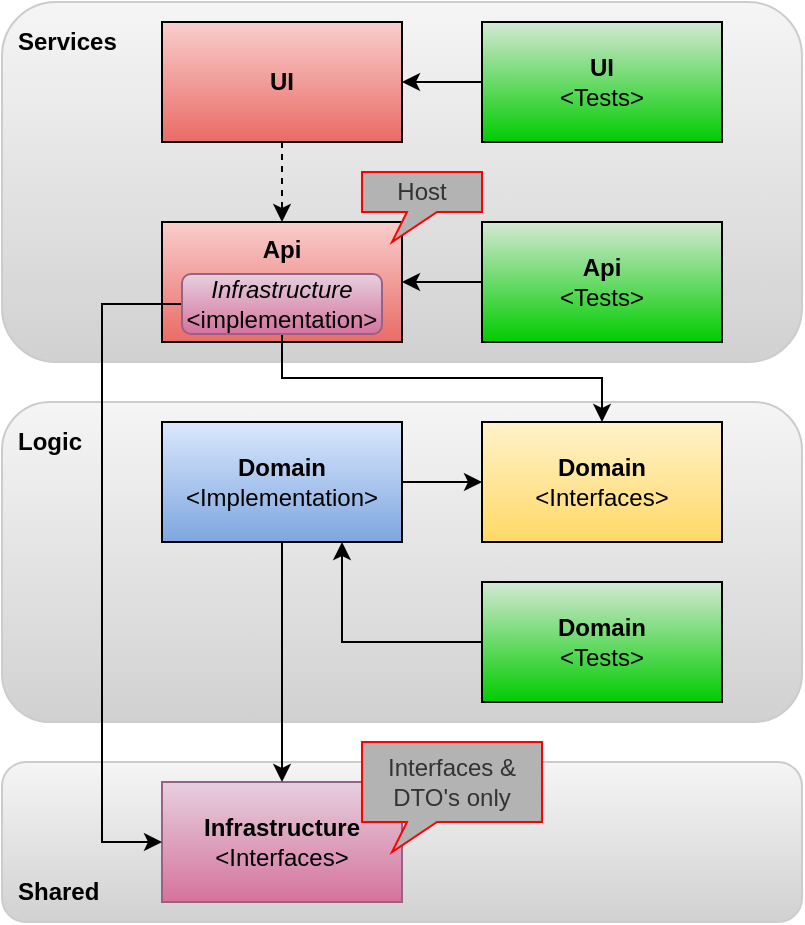 <mxfile version="21.5.0" type="device" pages="2">
  <diagram id="_3KpY6t6ENOy7uMtVACX" name="Basic Architecture">
    <mxGraphModel dx="1434" dy="836" grid="1" gridSize="10" guides="1" tooltips="1" connect="1" arrows="1" fold="1" page="1" pageScale="1" pageWidth="1169" pageHeight="827" math="0" shadow="0">
      <root>
        <mxCell id="0" />
        <mxCell id="1" parent="0" />
        <mxCell id="9W-PYWkgn18GjqDNgfEJ-8" value="Shared" style="rounded=1;whiteSpace=wrap;html=1;fillColor=#f5f5f5;gradientColor=#d1d1d1;strokeColor=#CCCCCC;verticalAlign=bottom;align=left;fontStyle=1;spacingLeft=6;spacingBottom=6;spacingRight=6;" parent="1" vertex="1">
          <mxGeometry x="160" y="470" width="400" height="80" as="geometry" />
        </mxCell>
        <mxCell id="9W-PYWkgn18GjqDNgfEJ-7" value="Logic" style="rounded=1;whiteSpace=wrap;html=1;fillColor=#f5f5f5;gradientColor=#d1d1d1;strokeColor=#CCCCCC;verticalAlign=top;align=left;fontStyle=1;spacingTop=6;spacingLeft=6;" parent="1" vertex="1">
          <mxGeometry x="160" y="290" width="400" height="160" as="geometry" />
        </mxCell>
        <mxCell id="9W-PYWkgn18GjqDNgfEJ-6" value="Services" style="rounded=1;whiteSpace=wrap;html=1;fillColor=#f5f5f5;gradientColor=#d1d1d1;strokeColor=#CCCCCC;verticalAlign=top;align=left;fontStyle=1;spacingLeft=6;spacingTop=6;" parent="1" vertex="1">
          <mxGeometry x="160" y="90" width="400" height="180" as="geometry" />
        </mxCell>
        <mxCell id="YbPjzDEeZk-VwTRtT2Lg-3" value="Api" style="rounded=0;whiteSpace=wrap;html=1;verticalAlign=top;fillColor=#f8cecc;gradientColor=#ea6b66;strokeColor=#000000;fontStyle=1" parent="1" vertex="1">
          <mxGeometry x="240" y="200" width="120" height="60" as="geometry" />
        </mxCell>
        <mxCell id="YbPjzDEeZk-VwTRtT2Lg-4" style="edgeStyle=orthogonalEdgeStyle;rounded=0;orthogonalLoop=1;jettySize=auto;html=1;exitX=0.5;exitY=1;exitDx=0;exitDy=0;entryX=0.5;entryY=0;entryDx=0;entryDy=0;dashed=1;" parent="1" source="YbPjzDEeZk-VwTRtT2Lg-5" target="YbPjzDEeZk-VwTRtT2Lg-3" edge="1">
          <mxGeometry relative="1" as="geometry" />
        </mxCell>
        <mxCell id="YbPjzDEeZk-VwTRtT2Lg-5" value="UI" style="rounded=0;whiteSpace=wrap;html=1;fillColor=#f8cecc;gradientColor=#ea6b66;strokeColor=#000000;fontStyle=1" parent="1" vertex="1">
          <mxGeometry x="240" y="100" width="120" height="60" as="geometry" />
        </mxCell>
        <mxCell id="YbPjzDEeZk-VwTRtT2Lg-6" style="edgeStyle=orthogonalEdgeStyle;rounded=0;orthogonalLoop=1;jettySize=auto;html=1;exitX=0;exitY=0.5;exitDx=0;exitDy=0;entryX=1;entryY=0.5;entryDx=0;entryDy=0;" parent="1" source="YbPjzDEeZk-VwTRtT2Lg-7" target="YbPjzDEeZk-VwTRtT2Lg-3" edge="1">
          <mxGeometry relative="1" as="geometry" />
        </mxCell>
        <mxCell id="YbPjzDEeZk-VwTRtT2Lg-7" value="Api&lt;br&gt;&lt;span style=&quot;font-weight: normal;&quot;&gt;&amp;lt;Tests&amp;gt;&lt;/span&gt;" style="rounded=0;whiteSpace=wrap;html=1;gradientColor=#00CC00;fillColor=#D5E8D4;fontStyle=1" parent="1" vertex="1">
          <mxGeometry x="400" y="200" width="120" height="60" as="geometry" />
        </mxCell>
        <mxCell id="YbPjzDEeZk-VwTRtT2Lg-8" style="edgeStyle=orthogonalEdgeStyle;rounded=0;orthogonalLoop=1;jettySize=auto;html=1;exitX=0;exitY=0.5;exitDx=0;exitDy=0;entryX=1;entryY=0.5;entryDx=0;entryDy=0;" parent="1" source="YbPjzDEeZk-VwTRtT2Lg-9" target="YbPjzDEeZk-VwTRtT2Lg-5" edge="1">
          <mxGeometry relative="1" as="geometry" />
        </mxCell>
        <mxCell id="YbPjzDEeZk-VwTRtT2Lg-9" value="UI&lt;br&gt;&lt;span style=&quot;font-weight: normal;&quot;&gt;&amp;lt;Tests&amp;gt;&lt;/span&gt;" style="rounded=0;whiteSpace=wrap;html=1;gradientColor=#00CC00;fillColor=#D5E8D4;fontStyle=1" parent="1" vertex="1">
          <mxGeometry x="400" y="100" width="120" height="60" as="geometry" />
        </mxCell>
        <mxCell id="YbPjzDEeZk-VwTRtT2Lg-13" value="Domain&lt;br&gt;&lt;span style=&quot;font-weight: normal;&quot;&gt;&amp;lt;Interfaces&amp;gt;&lt;/span&gt;" style="rounded=0;whiteSpace=wrap;html=1;gradientColor=#FFD966;fillColor=#FFF2CC;fontStyle=1" parent="1" vertex="1">
          <mxGeometry x="400" y="300" width="120" height="60" as="geometry" />
        </mxCell>
        <mxCell id="r_OgwSzBnQ3t9zSl5arl-2" style="edgeStyle=orthogonalEdgeStyle;rounded=0;orthogonalLoop=1;jettySize=auto;html=1;exitX=0;exitY=0.5;exitDx=0;exitDy=0;entryX=0.75;entryY=1;entryDx=0;entryDy=0;" parent="1" source="YbPjzDEeZk-VwTRtT2Lg-15" target="GtRqLl7A7Myaw6vuJ7-U-1" edge="1">
          <mxGeometry relative="1" as="geometry" />
        </mxCell>
        <mxCell id="YbPjzDEeZk-VwTRtT2Lg-15" value="Domain&lt;br&gt;&lt;span style=&quot;font-weight: normal;&quot;&gt;&amp;lt;Tests&amp;gt;&lt;/span&gt;" style="rounded=0;whiteSpace=wrap;html=1;fillColor=#d5e8d4;strokeColor=default;gradientColor=#00CC00;fontStyle=1" parent="1" vertex="1">
          <mxGeometry x="400" y="380" width="120" height="60" as="geometry" />
        </mxCell>
        <mxCell id="YbPjzDEeZk-VwTRtT2Lg-24" value="Infrastructure&lt;br&gt;&lt;span style=&quot;font-weight: normal;&quot;&gt;&amp;lt;Interfaces&amp;gt;&lt;/span&gt;" style="rounded=0;whiteSpace=wrap;html=1;fillColor=#e6d0de;gradientColor=#d5739d;strokeColor=#996185;fontStyle=1" parent="1" vertex="1">
          <mxGeometry x="240" y="480" width="120" height="60" as="geometry" />
        </mxCell>
        <mxCell id="bxMPPsLVUpsPkK1Unrtv-2" style="edgeStyle=orthogonalEdgeStyle;rounded=0;orthogonalLoop=1;jettySize=auto;html=1;exitX=0;exitY=0.5;exitDx=0;exitDy=0;entryX=0;entryY=0.5;entryDx=0;entryDy=0;" parent="1" source="YbPjzDEeZk-VwTRtT2Lg-26" target="YbPjzDEeZk-VwTRtT2Lg-24" edge="1">
          <mxGeometry relative="1" as="geometry">
            <Array as="points">
              <mxPoint x="210" y="241" />
              <mxPoint x="210" y="510" />
            </Array>
          </mxGeometry>
        </mxCell>
        <mxCell id="r_OgwSzBnQ3t9zSl5arl-1" style="edgeStyle=orthogonalEdgeStyle;rounded=0;orthogonalLoop=1;jettySize=auto;html=1;exitX=0.5;exitY=1;exitDx=0;exitDy=0;entryX=0.5;entryY=0;entryDx=0;entryDy=0;" parent="1" source="YbPjzDEeZk-VwTRtT2Lg-26" target="YbPjzDEeZk-VwTRtT2Lg-13" edge="1">
          <mxGeometry relative="1" as="geometry" />
        </mxCell>
        <mxCell id="YbPjzDEeZk-VwTRtT2Lg-26" value="&lt;i&gt;Infrastructure&lt;/i&gt;&lt;br&gt;&amp;lt;implementation&amp;gt;" style="rounded=1;whiteSpace=wrap;html=1;fillColor=#e6d0de;gradientColor=#d5739d;strokeColor=#996185;" parent="1" vertex="1">
          <mxGeometry x="250" y="226" width="100" height="30" as="geometry" />
        </mxCell>
        <mxCell id="9W-PYWkgn18GjqDNgfEJ-4" style="edgeStyle=orthogonalEdgeStyle;rounded=0;orthogonalLoop=1;jettySize=auto;html=1;exitX=0.5;exitY=1;exitDx=0;exitDy=0;entryX=0.5;entryY=0;entryDx=0;entryDy=0;" parent="1" source="GtRqLl7A7Myaw6vuJ7-U-1" target="YbPjzDEeZk-VwTRtT2Lg-24" edge="1">
          <mxGeometry relative="1" as="geometry">
            <mxPoint x="300" y="490" as="targetPoint" />
            <Array as="points" />
          </mxGeometry>
        </mxCell>
        <mxCell id="bxMPPsLVUpsPkK1Unrtv-1" style="edgeStyle=orthogonalEdgeStyle;rounded=0;orthogonalLoop=1;jettySize=auto;html=1;exitX=1;exitY=0.5;exitDx=0;exitDy=0;entryX=0;entryY=0.5;entryDx=0;entryDy=0;" parent="1" source="GtRqLl7A7Myaw6vuJ7-U-1" target="YbPjzDEeZk-VwTRtT2Lg-13" edge="1">
          <mxGeometry relative="1" as="geometry" />
        </mxCell>
        <mxCell id="GtRqLl7A7Myaw6vuJ7-U-1" value="Domain&lt;br&gt;&lt;span style=&quot;font-weight: normal;&quot;&gt;&amp;lt;Implementation&amp;gt;&lt;/span&gt;" style="rounded=0;whiteSpace=wrap;html=1;gradientColor=#7EA6E0;fillColor=#DAE8FC;fontStyle=1" parent="1" vertex="1">
          <mxGeometry x="240" y="300" width="120" height="60" as="geometry" />
        </mxCell>
        <mxCell id="ckljODE6e6crWlXV8HOI-1" value="Interfaces &amp;amp; DTO&#39;s only" style="whiteSpace=wrap;html=1;shape=mxgraph.basic.rectCallout;dx=30;dy=15;boundedLbl=1;labelBackgroundColor=none;align=center;fontColor=#333333;strokeColor=#FF0000;fillColor=#B3B3B3;fontStyle=0;fontSize=12;" parent="1" vertex="1">
          <mxGeometry x="340" y="460" width="90" height="55" as="geometry" />
        </mxCell>
        <mxCell id="ckljODE6e6crWlXV8HOI-2" value="Host" style="whiteSpace=wrap;html=1;shape=mxgraph.basic.rectCallout;dx=30;dy=15;boundedLbl=1;labelBackgroundColor=none;align=center;fontColor=#333333;strokeColor=#FF0000;fillColor=#B3B3B3;fontStyle=0;fontSize=12;" parent="1" vertex="1">
          <mxGeometry x="340" y="175" width="60" height="35" as="geometry" />
        </mxCell>
      </root>
    </mxGraphModel>
  </diagram>
  <diagram name="Multi-domain Architecture" id="q-ltk74JpTb1QXjwy7WI">
    <mxGraphModel dx="1434" dy="836" grid="1" gridSize="10" guides="1" tooltips="1" connect="1" arrows="1" fold="1" page="1" pageScale="1" pageWidth="1169" pageHeight="827" math="0" shadow="0">
      <root>
        <mxCell id="pwzHK8xM9aWo4txnbSzf-0" />
        <mxCell id="pwzHK8xM9aWo4txnbSzf-1" parent="pwzHK8xM9aWo4txnbSzf-0" />
        <mxCell id="pwzHK8xM9aWo4txnbSzf-2" value="Shared" style="rounded=1;whiteSpace=wrap;html=1;fillColor=#f5f5f5;gradientColor=#d1d1d1;strokeColor=#CCCCCC;verticalAlign=bottom;align=left;fontStyle=1;spacingLeft=6;spacingBottom=6;" parent="pwzHK8xM9aWo4txnbSzf-1" vertex="1">
          <mxGeometry x="200" y="470" width="900" height="80" as="geometry" />
        </mxCell>
        <mxCell id="pwzHK8xM9aWo4txnbSzf-3" value="Logic" style="rounded=1;whiteSpace=wrap;html=1;fillColor=#f5f5f5;gradientColor=#d1d1d1;strokeColor=#CCCCCC;verticalAlign=top;align=left;fontStyle=1;spacingTop=6;spacingLeft=6;" parent="pwzHK8xM9aWo4txnbSzf-1" vertex="1">
          <mxGeometry x="200" y="290" width="900" height="160" as="geometry" />
        </mxCell>
        <mxCell id="pwzHK8xM9aWo4txnbSzf-4" value="Services" style="rounded=1;whiteSpace=wrap;html=1;fillColor=#f5f5f5;gradientColor=#d1d1d1;strokeColor=#CCCCCC;verticalAlign=top;align=left;fontStyle=1;spacingLeft=6;spacingTop=6;" parent="pwzHK8xM9aWo4txnbSzf-1" vertex="1">
          <mxGeometry x="200" y="90" width="900" height="180" as="geometry" />
        </mxCell>
        <mxCell id="pwzHK8xM9aWo4txnbSzf-5" style="edgeStyle=orthogonalEdgeStyle;rounded=0;orthogonalLoop=1;jettySize=auto;html=1;exitX=0.5;exitY=1;exitDx=0;exitDy=0;entryX=0.5;entryY=0;entryDx=0;entryDy=0;" parent="pwzHK8xM9aWo4txnbSzf-1" source="pwzHK8xM9aWo4txnbSzf-8" target="pwzHK8xM9aWo4txnbSzf-17" edge="1">
          <mxGeometry relative="1" as="geometry">
            <Array as="points">
              <mxPoint x="580" y="280" />
              <mxPoint x="460" y="280" />
            </Array>
          </mxGeometry>
        </mxCell>
        <mxCell id="pwzHK8xM9aWo4txnbSzf-6" style="edgeStyle=orthogonalEdgeStyle;rounded=0;orthogonalLoop=1;jettySize=auto;html=1;exitX=0.5;exitY=1;exitDx=0;exitDy=0;" parent="pwzHK8xM9aWo4txnbSzf-1" source="pwzHK8xM9aWo4txnbSzf-8" target="pwzHK8xM9aWo4txnbSzf-23" edge="1">
          <mxGeometry relative="1" as="geometry">
            <Array as="points">
              <mxPoint x="580" y="280" />
              <mxPoint x="740" y="280" />
            </Array>
          </mxGeometry>
        </mxCell>
        <mxCell id="pwzHK8xM9aWo4txnbSzf-7" style="edgeStyle=orthogonalEdgeStyle;rounded=0;orthogonalLoop=1;jettySize=auto;html=1;exitX=0.5;exitY=1;exitDx=0;exitDy=0;entryX=0.5;entryY=0;entryDx=0;entryDy=0;" parent="pwzHK8xM9aWo4txnbSzf-1" source="pwzHK8xM9aWo4txnbSzf-27" target="pwzHK8xM9aWo4txnbSzf-31" edge="1">
          <mxGeometry relative="1" as="geometry">
            <Array as="points">
              <mxPoint x="580" y="280" />
              <mxPoint x="1020" y="280" />
            </Array>
          </mxGeometry>
        </mxCell>
        <mxCell id="pwzHK8xM9aWo4txnbSzf-8" value="Api" style="rounded=0;whiteSpace=wrap;html=1;verticalAlign=top;fillColor=#f8cecc;gradientColor=#ea6b66;strokeColor=#000000;fontStyle=1" parent="pwzHK8xM9aWo4txnbSzf-1" vertex="1">
          <mxGeometry x="520" y="200" width="120" height="60" as="geometry" />
        </mxCell>
        <mxCell id="pwzHK8xM9aWo4txnbSzf-9" style="edgeStyle=orthogonalEdgeStyle;rounded=0;orthogonalLoop=1;jettySize=auto;html=1;exitX=0.5;exitY=1;exitDx=0;exitDy=0;entryX=0.5;entryY=0;entryDx=0;entryDy=0;dashed=1;" parent="pwzHK8xM9aWo4txnbSzf-1" source="pwzHK8xM9aWo4txnbSzf-10" target="pwzHK8xM9aWo4txnbSzf-8" edge="1">
          <mxGeometry relative="1" as="geometry" />
        </mxCell>
        <mxCell id="pwzHK8xM9aWo4txnbSzf-10" value="UI" style="rounded=0;whiteSpace=wrap;html=1;fillColor=#f8cecc;gradientColor=#ea6b66;strokeColor=#000000;fontStyle=1" parent="pwzHK8xM9aWo4txnbSzf-1" vertex="1">
          <mxGeometry x="520" y="100" width="120" height="60" as="geometry" />
        </mxCell>
        <mxCell id="pwzHK8xM9aWo4txnbSzf-11" style="edgeStyle=orthogonalEdgeStyle;rounded=0;orthogonalLoop=1;jettySize=auto;html=1;exitX=0;exitY=0.5;exitDx=0;exitDy=0;entryX=1;entryY=0.5;entryDx=0;entryDy=0;" parent="pwzHK8xM9aWo4txnbSzf-1" source="pwzHK8xM9aWo4txnbSzf-12" target="pwzHK8xM9aWo4txnbSzf-8" edge="1">
          <mxGeometry relative="1" as="geometry" />
        </mxCell>
        <mxCell id="pwzHK8xM9aWo4txnbSzf-12" value="Api &lt;br&gt;&lt;span style=&quot;font-weight: normal;&quot;&gt;&amp;lt;Tests&amp;gt;&lt;/span&gt;" style="rounded=0;whiteSpace=wrap;html=1;gradientColor=#00CC00;fillColor=#D5E8D4;fontStyle=1" parent="pwzHK8xM9aWo4txnbSzf-1" vertex="1">
          <mxGeometry x="680" y="200" width="120" height="60" as="geometry" />
        </mxCell>
        <mxCell id="pwzHK8xM9aWo4txnbSzf-13" style="edgeStyle=orthogonalEdgeStyle;rounded=0;orthogonalLoop=1;jettySize=auto;html=1;exitX=0;exitY=0.5;exitDx=0;exitDy=0;entryX=1;entryY=0.5;entryDx=0;entryDy=0;" parent="pwzHK8xM9aWo4txnbSzf-1" source="pwzHK8xM9aWo4txnbSzf-14" target="pwzHK8xM9aWo4txnbSzf-10" edge="1">
          <mxGeometry relative="1" as="geometry" />
        </mxCell>
        <mxCell id="pwzHK8xM9aWo4txnbSzf-14" value="UI &lt;br&gt;&lt;span style=&quot;font-weight: normal;&quot;&gt;&amp;lt;Tests&amp;gt;&lt;/span&gt;" style="rounded=0;whiteSpace=wrap;html=1;gradientColor=#00CC00;fillColor=#D5E8D4;fontStyle=1" parent="pwzHK8xM9aWo4txnbSzf-1" vertex="1">
          <mxGeometry x="680" y="100" width="120" height="60" as="geometry" />
        </mxCell>
        <mxCell id="pwzHK8xM9aWo4txnbSzf-15" style="edgeStyle=orthogonalEdgeStyle;rounded=0;orthogonalLoop=1;jettySize=auto;html=1;exitX=1;exitY=0.5;exitDx=0;exitDy=0;entryX=0;entryY=0.5;entryDx=0;entryDy=0;" parent="pwzHK8xM9aWo4txnbSzf-1" target="pwzHK8xM9aWo4txnbSzf-17" edge="1">
          <mxGeometry relative="1" as="geometry">
            <mxPoint x="320" y="330" as="sourcePoint" />
          </mxGeometry>
        </mxCell>
        <mxCell id="pwzHK8xM9aWo4txnbSzf-17" value="Domain 1&lt;br&gt;&lt;span style=&quot;font-weight: normal;&quot;&gt;&amp;lt;Interfaces&amp;gt;&lt;/span&gt;" style="rounded=0;whiteSpace=wrap;html=1;gradientColor=#FFD966;fillColor=#FFF2CC;fontStyle=1" parent="pwzHK8xM9aWo4txnbSzf-1" vertex="1">
          <mxGeometry x="400" y="300" width="120" height="60" as="geometry" />
        </mxCell>
        <mxCell id="pwzHK8xM9aWo4txnbSzf-18" style="edgeStyle=orthogonalEdgeStyle;rounded=0;orthogonalLoop=1;jettySize=auto;html=1;exitX=0;exitY=0.5;exitDx=0;exitDy=0;entryX=0.5;entryY=1;entryDx=0;entryDy=0;" parent="pwzHK8xM9aWo4txnbSzf-1" source="pwzHK8xM9aWo4txnbSzf-19" target="pwzHK8xM9aWo4txnbSzf-35" edge="1">
          <mxGeometry relative="1" as="geometry">
            <mxPoint x="260" y="360" as="targetPoint" />
          </mxGeometry>
        </mxCell>
        <mxCell id="pwzHK8xM9aWo4txnbSzf-19" value="Domain 1&lt;br&gt;&lt;span style=&quot;font-weight: normal;&quot;&gt;&amp;lt;Tests&amp;gt;&lt;/span&gt;" style="rounded=0;whiteSpace=wrap;html=1;fillColor=#d5e8d4;strokeColor=default;gradientColor=#00CC00;fontStyle=1" parent="pwzHK8xM9aWo4txnbSzf-1" vertex="1">
          <mxGeometry x="400" y="380" width="120" height="60" as="geometry" />
        </mxCell>
        <mxCell id="pwzHK8xM9aWo4txnbSzf-20" style="edgeStyle=orthogonalEdgeStyle;rounded=0;orthogonalLoop=1;jettySize=auto;html=1;exitX=1;exitY=0.5;exitDx=0;exitDy=0;entryX=0;entryY=0.5;entryDx=0;entryDy=0;" parent="pwzHK8xM9aWo4txnbSzf-1" source="pwzHK8xM9aWo4txnbSzf-22" target="pwzHK8xM9aWo4txnbSzf-23" edge="1">
          <mxGeometry relative="1" as="geometry" />
        </mxCell>
        <mxCell id="pwzHK8xM9aWo4txnbSzf-21" style="edgeStyle=orthogonalEdgeStyle;rounded=0;orthogonalLoop=1;jettySize=auto;html=1;exitX=0.25;exitY=1;exitDx=0;exitDy=0;entryX=0.5;entryY=0;entryDx=0;entryDy=0;" parent="pwzHK8xM9aWo4txnbSzf-1" source="pwzHK8xM9aWo4txnbSzf-22" target="pwzHK8xM9aWo4txnbSzf-26" edge="1">
          <mxGeometry relative="1" as="geometry" />
        </mxCell>
        <mxCell id="pwzHK8xM9aWo4txnbSzf-22" value="Domain 2 &lt;br&gt;&lt;span style=&quot;font-weight: normal;&quot;&gt;&amp;lt;Implementation&amp;gt;&lt;/span&gt;" style="rounded=0;whiteSpace=wrap;html=1;gradientColor=#7EA6E0;fillColor=#DAE8FC;fontStyle=1" parent="pwzHK8xM9aWo4txnbSzf-1" vertex="1">
          <mxGeometry x="540" y="300" width="120" height="60" as="geometry" />
        </mxCell>
        <mxCell id="pwzHK8xM9aWo4txnbSzf-23" value="Domain 2&lt;br&gt;&lt;span style=&quot;font-weight: normal;&quot;&gt;&amp;lt;Interfaces&amp;gt;&lt;/span&gt;" style="rounded=0;whiteSpace=wrap;html=1;gradientColor=#FFD966;fillColor=#FFF2CC;fontStyle=1" parent="pwzHK8xM9aWo4txnbSzf-1" vertex="1">
          <mxGeometry x="680" y="300" width="120" height="60" as="geometry" />
        </mxCell>
        <mxCell id="pwzHK8xM9aWo4txnbSzf-24" style="edgeStyle=orthogonalEdgeStyle;rounded=0;orthogonalLoop=1;jettySize=auto;html=1;exitX=0;exitY=0.5;exitDx=0;exitDy=0;entryX=0.5;entryY=1;entryDx=0;entryDy=0;" parent="pwzHK8xM9aWo4txnbSzf-1" source="pwzHK8xM9aWo4txnbSzf-25" target="pwzHK8xM9aWo4txnbSzf-22" edge="1">
          <mxGeometry relative="1" as="geometry" />
        </mxCell>
        <mxCell id="pwzHK8xM9aWo4txnbSzf-25" value="Domain 2&lt;br&gt;&lt;span style=&quot;font-weight: normal;&quot;&gt;&amp;lt;Tests&amp;gt;&lt;/span&gt;" style="rounded=0;whiteSpace=wrap;html=1;gradientColor=#00CC00;fillColor=#D5E8D4;fontStyle=1" parent="pwzHK8xM9aWo4txnbSzf-1" vertex="1">
          <mxGeometry x="680" y="380" width="120" height="60" as="geometry" />
        </mxCell>
        <mxCell id="pwzHK8xM9aWo4txnbSzf-26" value="Infrastructure&lt;br&gt;&lt;span style=&quot;font-weight: normal;&quot;&gt;&amp;lt;Interfaces&amp;gt;&lt;/span&gt;" style="rounded=0;whiteSpace=wrap;html=1;fillColor=#e6d0de;gradientColor=#d5739d;strokeColor=#996185;fontStyle=1" parent="pwzHK8xM9aWo4txnbSzf-1" vertex="1">
          <mxGeometry x="520" y="480" width="120" height="60" as="geometry" />
        </mxCell>
        <mxCell id="E3hbr7e-achsmVqABHtt-0" style="edgeStyle=orthogonalEdgeStyle;rounded=0;orthogonalLoop=1;jettySize=auto;html=1;exitX=0;exitY=0.5;exitDx=0;exitDy=0;entryX=0;entryY=0.5;entryDx=0;entryDy=0;" parent="pwzHK8xM9aWo4txnbSzf-1" source="pwzHK8xM9aWo4txnbSzf-27" target="pwzHK8xM9aWo4txnbSzf-26" edge="1">
          <mxGeometry relative="1" as="geometry">
            <Array as="points">
              <mxPoint x="250" y="241" />
              <mxPoint x="250" y="510" />
            </Array>
          </mxGeometry>
        </mxCell>
        <mxCell id="pwzHK8xM9aWo4txnbSzf-27" value="&lt;i&gt;Infrastructure&lt;/i&gt;&lt;br&gt;&amp;lt;implementation&amp;gt;" style="rounded=1;whiteSpace=wrap;html=1;fillColor=#e6d0de;gradientColor=#d5739d;strokeColor=#996185;" parent="pwzHK8xM9aWo4txnbSzf-1" vertex="1">
          <mxGeometry x="530" y="226" width="100" height="30" as="geometry" />
        </mxCell>
        <mxCell id="pwzHK8xM9aWo4txnbSzf-28" style="edgeStyle=orthogonalEdgeStyle;rounded=0;orthogonalLoop=1;jettySize=auto;html=1;exitX=1;exitY=0.5;exitDx=0;exitDy=0;entryX=0;entryY=0.5;entryDx=0;entryDy=0;" parent="pwzHK8xM9aWo4txnbSzf-1" source="pwzHK8xM9aWo4txnbSzf-30" target="pwzHK8xM9aWo4txnbSzf-31" edge="1">
          <mxGeometry relative="1" as="geometry" />
        </mxCell>
        <mxCell id="pwzHK8xM9aWo4txnbSzf-29" style="edgeStyle=orthogonalEdgeStyle;rounded=0;orthogonalLoop=1;jettySize=auto;html=1;exitX=0.25;exitY=1;exitDx=0;exitDy=0;entryX=0.75;entryY=0;entryDx=0;entryDy=0;" parent="pwzHK8xM9aWo4txnbSzf-1" source="pwzHK8xM9aWo4txnbSzf-30" target="pwzHK8xM9aWo4txnbSzf-26" edge="1">
          <mxGeometry relative="1" as="geometry">
            <Array as="points">
              <mxPoint x="850" y="460" />
              <mxPoint x="610" y="460" />
            </Array>
          </mxGeometry>
        </mxCell>
        <mxCell id="pwzHK8xM9aWo4txnbSzf-30" value="Domain &lt;i&gt;N &lt;/i&gt;&lt;br&gt;&lt;span style=&quot;font-weight: normal;&quot;&gt;&amp;lt;Implementation&amp;gt;&lt;/span&gt;" style="rounded=0;whiteSpace=wrap;html=1;gradientColor=#7EA6E0;fillColor=#DAE8FC;fontStyle=1" parent="pwzHK8xM9aWo4txnbSzf-1" vertex="1">
          <mxGeometry x="820" y="300" width="120" height="60" as="geometry" />
        </mxCell>
        <mxCell id="pwzHK8xM9aWo4txnbSzf-31" value="Domain &lt;i&gt;N&lt;/i&gt;&lt;br&gt;&lt;span style=&quot;font-weight: normal;&quot;&gt;&amp;lt;Interfaces&amp;gt;&lt;/span&gt;" style="rounded=0;whiteSpace=wrap;html=1;gradientColor=#FFD966;fillColor=#FFF2CC;fontStyle=1" parent="pwzHK8xM9aWo4txnbSzf-1" vertex="1">
          <mxGeometry x="960" y="300" width="120" height="60" as="geometry" />
        </mxCell>
        <mxCell id="pwzHK8xM9aWo4txnbSzf-32" style="edgeStyle=orthogonalEdgeStyle;rounded=0;orthogonalLoop=1;jettySize=auto;html=1;exitX=0;exitY=0.5;exitDx=0;exitDy=0;entryX=0.5;entryY=1;entryDx=0;entryDy=0;" parent="pwzHK8xM9aWo4txnbSzf-1" source="pwzHK8xM9aWo4txnbSzf-33" target="pwzHK8xM9aWo4txnbSzf-30" edge="1">
          <mxGeometry relative="1" as="geometry" />
        </mxCell>
        <mxCell id="pwzHK8xM9aWo4txnbSzf-33" value="Domain &lt;i&gt;N&lt;/i&gt;&lt;br&gt;&lt;span style=&quot;font-weight: normal;&quot;&gt;&amp;lt;Tests&amp;gt;&lt;/span&gt;" style="rounded=0;whiteSpace=wrap;html=1;gradientColor=#00CC00;fillColor=#D5E8D4;fontStyle=1" parent="pwzHK8xM9aWo4txnbSzf-1" vertex="1">
          <mxGeometry x="960" y="380" width="120" height="60" as="geometry" />
        </mxCell>
        <mxCell id="Ilw_wbo-A9Tzfa09kUUv-0" style="edgeStyle=orthogonalEdgeStyle;rounded=0;orthogonalLoop=1;jettySize=auto;html=1;exitX=0.25;exitY=1;exitDx=0;exitDy=0;entryX=0.25;entryY=0;entryDx=0;entryDy=0;" parent="pwzHK8xM9aWo4txnbSzf-1" source="pwzHK8xM9aWo4txnbSzf-35" target="pwzHK8xM9aWo4txnbSzf-26" edge="1">
          <mxGeometry relative="1" as="geometry">
            <Array as="points">
              <mxPoint x="290" y="460" />
              <mxPoint x="550" y="460" />
            </Array>
          </mxGeometry>
        </mxCell>
        <mxCell id="pwzHK8xM9aWo4txnbSzf-35" value="Domain 1 &lt;br&gt;&lt;span style=&quot;font-weight: normal;&quot;&gt;&amp;lt;Implementation&amp;gt;&lt;/span&gt;" style="rounded=0;whiteSpace=wrap;html=1;gradientColor=#7EA6E0;fillColor=#DAE8FC;fontStyle=1" parent="pwzHK8xM9aWo4txnbSzf-1" vertex="1">
          <mxGeometry x="260" y="300" width="120" height="60" as="geometry" />
        </mxCell>
        <mxCell id="pwzHK8xM9aWo4txnbSzf-36" value="Interfaces &amp;amp; DTO&#39;s only" style="whiteSpace=wrap;html=1;shape=mxgraph.basic.rectCallout;dx=30;dy=15;boundedLbl=1;labelBackgroundColor=none;align=center;fontColor=#333333;strokeColor=#FF0000;fillColor=#B3B3B3;fontStyle=0;fontSize=12;" parent="pwzHK8xM9aWo4txnbSzf-1" vertex="1">
          <mxGeometry x="625" y="470" width="90" height="55" as="geometry" />
        </mxCell>
        <mxCell id="pwzHK8xM9aWo4txnbSzf-37" value="Host" style="whiteSpace=wrap;html=1;shape=mxgraph.basic.rectCallout;dx=30;dy=15;boundedLbl=1;labelBackgroundColor=none;align=center;fontColor=#333333;strokeColor=#FF0000;fillColor=#B3B3B3;fontStyle=0;fontSize=12;" parent="pwzHK8xM9aWo4txnbSzf-1" vertex="1">
          <mxGeometry x="620" y="175" width="60" height="35" as="geometry" />
        </mxCell>
      </root>
    </mxGraphModel>
  </diagram>
</mxfile>
